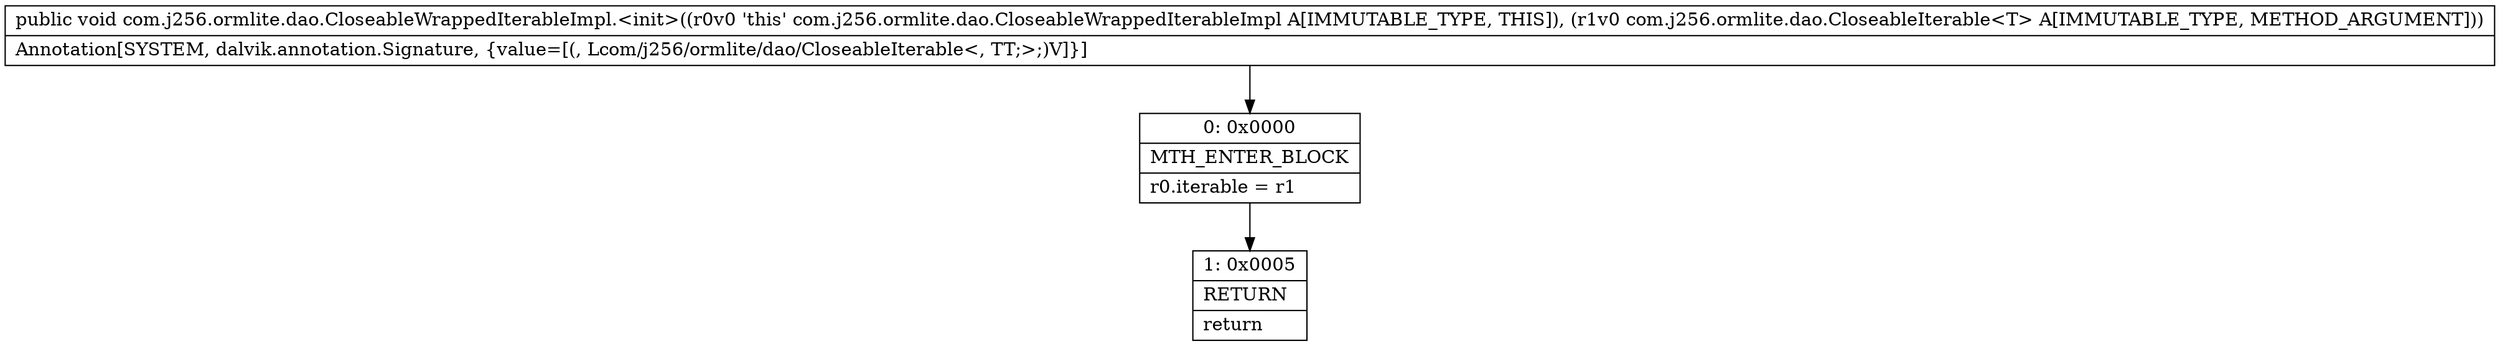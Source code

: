 digraph "CFG forcom.j256.ormlite.dao.CloseableWrappedIterableImpl.\<init\>(Lcom\/j256\/ormlite\/dao\/CloseableIterable;)V" {
Node_0 [shape=record,label="{0\:\ 0x0000|MTH_ENTER_BLOCK\l|r0.iterable = r1\l}"];
Node_1 [shape=record,label="{1\:\ 0x0005|RETURN\l|return\l}"];
MethodNode[shape=record,label="{public void com.j256.ormlite.dao.CloseableWrappedIterableImpl.\<init\>((r0v0 'this' com.j256.ormlite.dao.CloseableWrappedIterableImpl A[IMMUTABLE_TYPE, THIS]), (r1v0 com.j256.ormlite.dao.CloseableIterable\<T\> A[IMMUTABLE_TYPE, METHOD_ARGUMENT]))  | Annotation[SYSTEM, dalvik.annotation.Signature, \{value=[(, Lcom\/j256\/ormlite\/dao\/CloseableIterable\<, TT;\>;)V]\}]\l}"];
MethodNode -> Node_0;
Node_0 -> Node_1;
}

